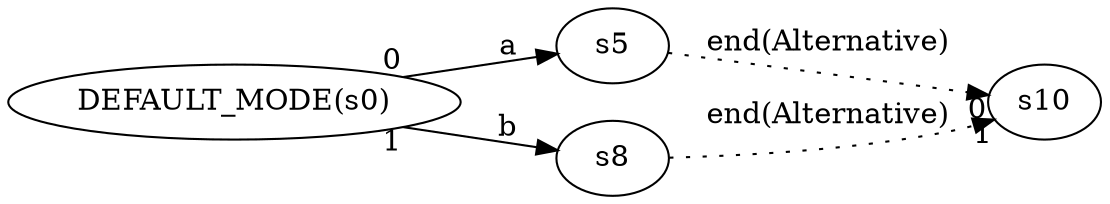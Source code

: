 digraph ATN {
  rankdir=LR;

  "DEFAULT_MODE(s0)" -> s5 [label=a, taillabel=0]
  s5 -> s10 [label="end(Alternative)", headlabel=0, style=dotted]
  "DEFAULT_MODE(s0)" -> s8 [label=b, taillabel=1]
  s8 -> s10 [label="end(Alternative)", headlabel=1, style=dotted]
}